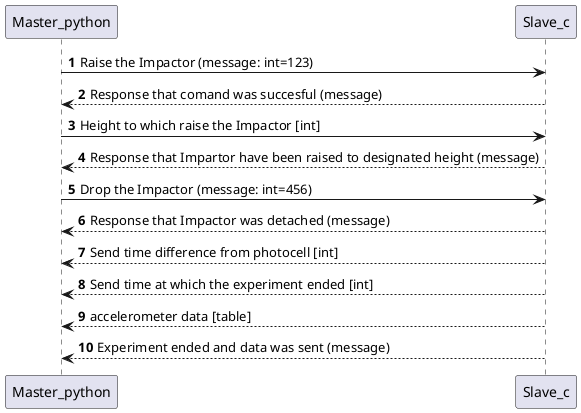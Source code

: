 @startuml
'https://plantuml.com/sequence-diagram

autonumber
Master_python -> Slave_c: Raise the Impactor (message: int=123)
Slave_c --> Master_python: Response that comand was succesful (message)

Master_python -> Slave_c: Height to which raise the Impactor [int]
Slave_c --> Master_python: Response that Impartor have been raised to designated height (message)

Master_python -> Slave_c: Drop the Impactor (message: int=456)
Slave_c --> Master_python: Response that Impactor was detached (message)

Slave_c --> Master_python: Send time difference from photocell [int]
Slave_c --> Master_python: Send time at which the experiment ended [int]
Slave_c --> Master_python: accelerometer data [table]

Slave_c --> Master_python: Experiment ended and data was sent (message)
@enduml
